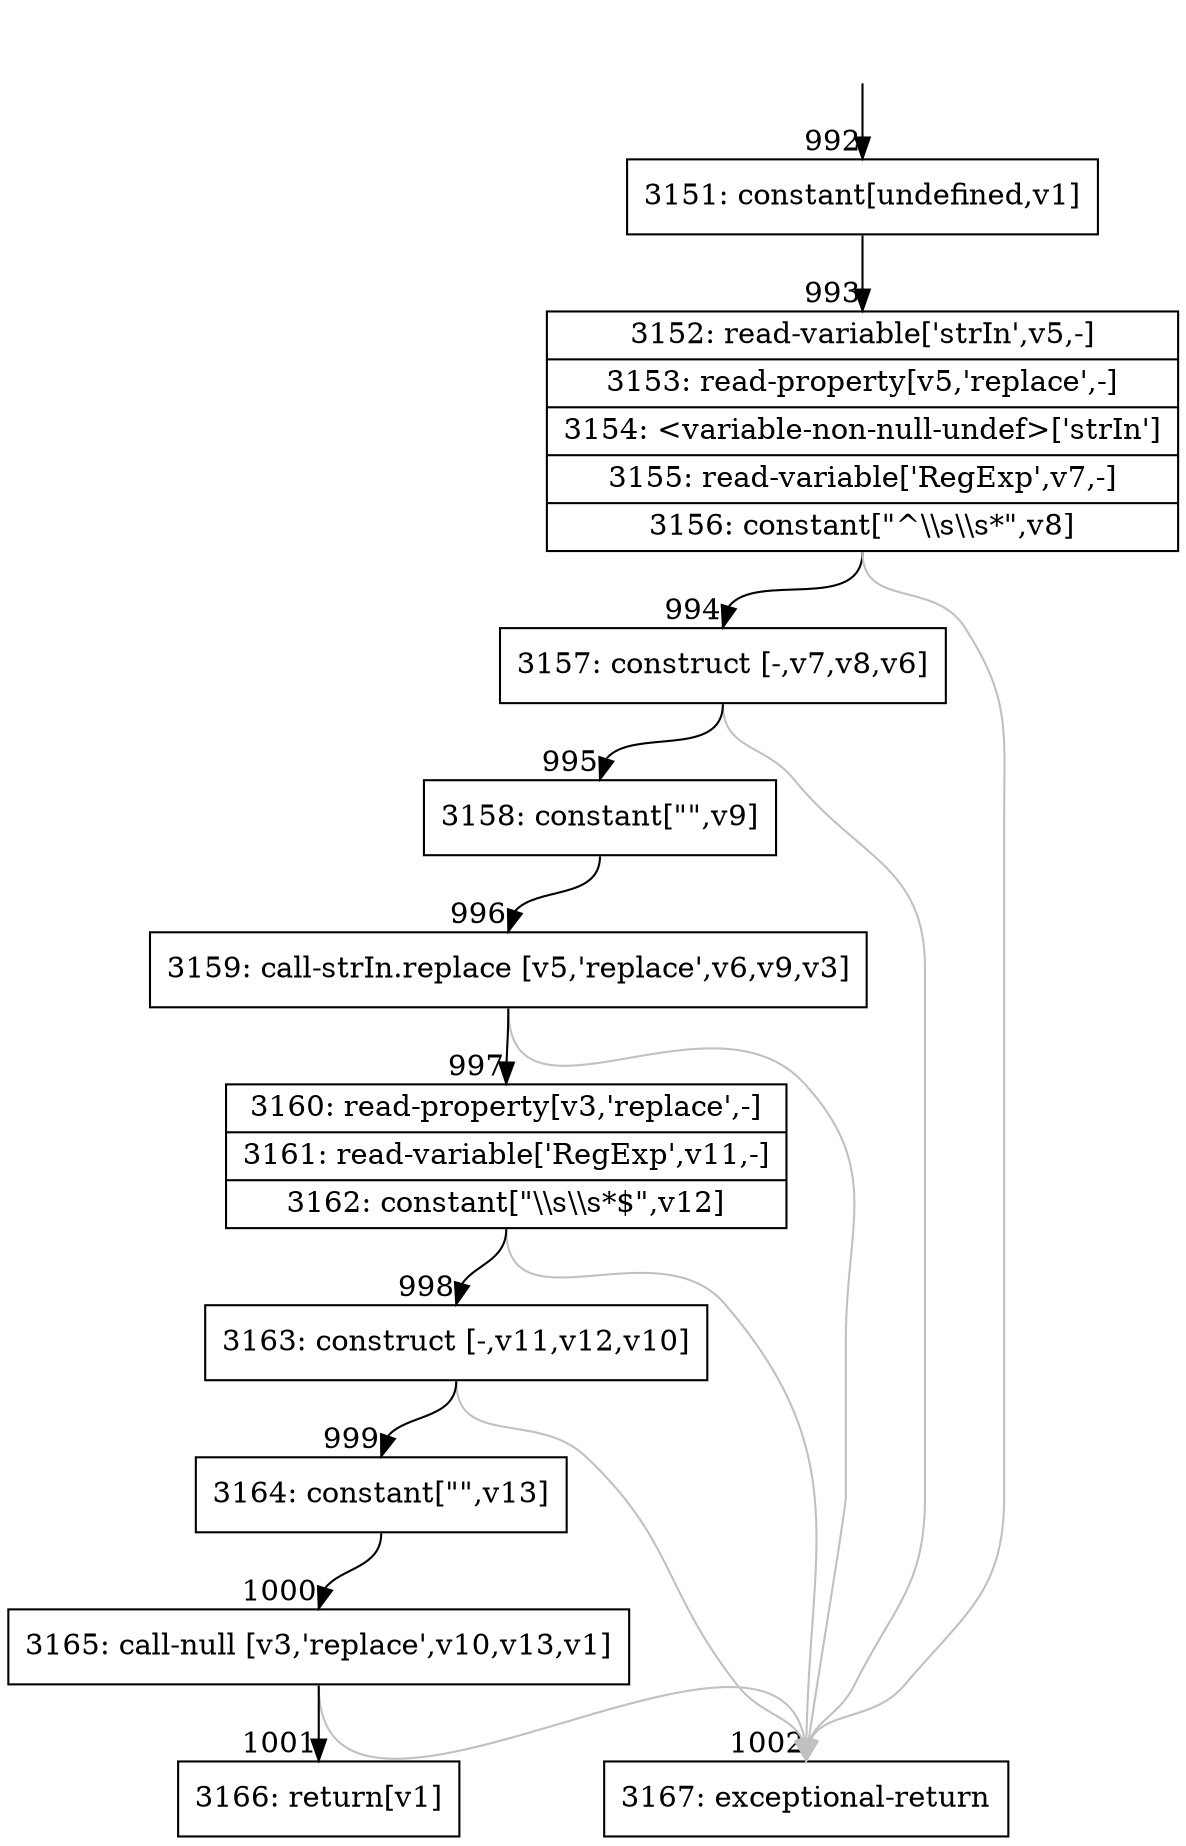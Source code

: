 digraph {
rankdir="TD"
BB_entry62[shape=none,label=""];
BB_entry62 -> BB992 [tailport=s, headport=n, headlabel="    992"]
BB992 [shape=record label="{3151: constant[undefined,v1]}" ] 
BB992 -> BB993 [tailport=s, headport=n, headlabel="      993"]
BB993 [shape=record label="{3152: read-variable['strIn',v5,-]|3153: read-property[v5,'replace',-]|3154: \<variable-non-null-undef\>['strIn']|3155: read-variable['RegExp',v7,-]|3156: constant[\"^\\\\s\\\\s*\",v8]}" ] 
BB993 -> BB994 [tailport=s, headport=n, headlabel="      994"]
BB993 -> BB1002 [tailport=s, headport=n, color=gray, headlabel="      1002"]
BB994 [shape=record label="{3157: construct [-,v7,v8,v6]}" ] 
BB994 -> BB995 [tailport=s, headport=n, headlabel="      995"]
BB994 -> BB1002 [tailport=s, headport=n, color=gray]
BB995 [shape=record label="{3158: constant[\"\",v9]}" ] 
BB995 -> BB996 [tailport=s, headport=n, headlabel="      996"]
BB996 [shape=record label="{3159: call-strIn.replace [v5,'replace',v6,v9,v3]}" ] 
BB996 -> BB997 [tailport=s, headport=n, headlabel="      997"]
BB996 -> BB1002 [tailport=s, headport=n, color=gray]
BB997 [shape=record label="{3160: read-property[v3,'replace',-]|3161: read-variable['RegExp',v11,-]|3162: constant[\"\\\\s\\\\s*$\",v12]}" ] 
BB997 -> BB998 [tailport=s, headport=n, headlabel="      998"]
BB997 -> BB1002 [tailport=s, headport=n, color=gray]
BB998 [shape=record label="{3163: construct [-,v11,v12,v10]}" ] 
BB998 -> BB999 [tailport=s, headport=n, headlabel="      999"]
BB998 -> BB1002 [tailport=s, headport=n, color=gray]
BB999 [shape=record label="{3164: constant[\"\",v13]}" ] 
BB999 -> BB1000 [tailport=s, headport=n, headlabel="      1000"]
BB1000 [shape=record label="{3165: call-null [v3,'replace',v10,v13,v1]}" ] 
BB1000 -> BB1001 [tailport=s, headport=n, headlabel="      1001"]
BB1000 -> BB1002 [tailport=s, headport=n, color=gray]
BB1001 [shape=record label="{3166: return[v1]}" ] 
BB1002 [shape=record label="{3167: exceptional-return}" ] 
//#$~ 1264
}
